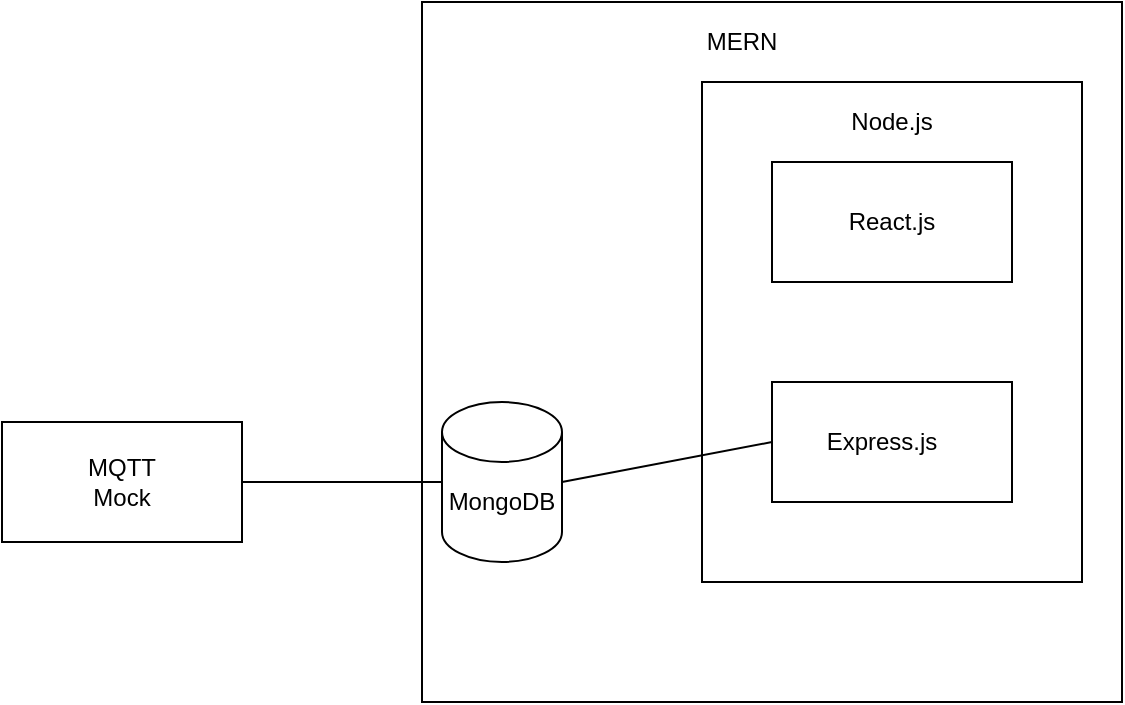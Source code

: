 <mxfile version="14.9.6" type="device"><diagram id="4FWGYBgGyfndmw39Y_TN" name="Page-1"><mxGraphModel dx="868" dy="452" grid="1" gridSize="10" guides="1" tooltips="1" connect="1" arrows="1" fold="1" page="1" pageScale="1" pageWidth="827" pageHeight="1169" math="0" shadow="0"><root><mxCell id="0"/><mxCell id="1" parent="0"/><mxCell id="BD-BD4ofNveB-jqIzGAW-11" value="" style="whiteSpace=wrap;html=1;aspect=fixed;" vertex="1" parent="1"><mxGeometry x="350" width="350" height="350" as="geometry"/></mxCell><mxCell id="BD-BD4ofNveB-jqIzGAW-5" value="" style="rounded=0;whiteSpace=wrap;html=1;" vertex="1" parent="1"><mxGeometry x="490" y="40" width="190" height="250" as="geometry"/></mxCell><mxCell id="BD-BD4ofNveB-jqIzGAW-1" value="" style="rounded=0;whiteSpace=wrap;html=1;" vertex="1" parent="1"><mxGeometry x="140" y="210" width="120" height="60" as="geometry"/></mxCell><mxCell id="BD-BD4ofNveB-jqIzGAW-2" value="" style="rounded=0;whiteSpace=wrap;html=1;" vertex="1" parent="1"><mxGeometry x="525" y="190" width="120" height="60" as="geometry"/></mxCell><mxCell id="BD-BD4ofNveB-jqIzGAW-3" value="" style="shape=cylinder3;whiteSpace=wrap;html=1;boundedLbl=1;backgroundOutline=1;size=15;" vertex="1" parent="1"><mxGeometry x="360" y="200" width="60" height="80" as="geometry"/></mxCell><mxCell id="BD-BD4ofNveB-jqIzGAW-4" value="" style="rounded=0;whiteSpace=wrap;html=1;" vertex="1" parent="1"><mxGeometry x="525" y="80" width="120" height="60" as="geometry"/></mxCell><mxCell id="BD-BD4ofNveB-jqIzGAW-6" value="MQTT Mock" style="text;html=1;strokeColor=none;fillColor=none;align=center;verticalAlign=middle;whiteSpace=wrap;rounded=0;" vertex="1" parent="1"><mxGeometry x="180" y="230" width="40" height="20" as="geometry"/></mxCell><mxCell id="BD-BD4ofNveB-jqIzGAW-7" value="MongoDB" style="text;html=1;strokeColor=none;fillColor=none;align=center;verticalAlign=middle;whiteSpace=wrap;rounded=0;" vertex="1" parent="1"><mxGeometry x="370" y="240" width="40" height="20" as="geometry"/></mxCell><mxCell id="BD-BD4ofNveB-jqIzGAW-8" value="Node.js" style="text;html=1;strokeColor=none;fillColor=none;align=center;verticalAlign=middle;whiteSpace=wrap;rounded=0;" vertex="1" parent="1"><mxGeometry x="565" y="50" width="40" height="20" as="geometry"/></mxCell><mxCell id="BD-BD4ofNveB-jqIzGAW-9" value="React.js" style="text;html=1;strokeColor=none;fillColor=none;align=center;verticalAlign=middle;whiteSpace=wrap;rounded=0;" vertex="1" parent="1"><mxGeometry x="565" y="100" width="40" height="20" as="geometry"/></mxCell><mxCell id="BD-BD4ofNveB-jqIzGAW-10" value="Express.js" style="text;html=1;strokeColor=none;fillColor=none;align=center;verticalAlign=middle;whiteSpace=wrap;rounded=0;" vertex="1" parent="1"><mxGeometry x="560" y="210" width="40" height="20" as="geometry"/></mxCell><mxCell id="BD-BD4ofNveB-jqIzGAW-12" value="MERN" style="text;html=1;strokeColor=none;fillColor=none;align=center;verticalAlign=middle;whiteSpace=wrap;rounded=0;" vertex="1" parent="1"><mxGeometry x="490" y="10" width="40" height="20" as="geometry"/></mxCell><mxCell id="BD-BD4ofNveB-jqIzGAW-13" value="" style="endArrow=none;html=1;entryX=0;entryY=0.5;entryDx=0;entryDy=0;entryPerimeter=0;exitX=1;exitY=0.5;exitDx=0;exitDy=0;" edge="1" parent="1" source="BD-BD4ofNveB-jqIzGAW-1" target="BD-BD4ofNveB-jqIzGAW-3"><mxGeometry width="50" height="50" relative="1" as="geometry"><mxPoint x="270" y="330" as="sourcePoint"/><mxPoint x="320" y="280" as="targetPoint"/></mxGeometry></mxCell><mxCell id="BD-BD4ofNveB-jqIzGAW-14" value="" style="endArrow=none;html=1;entryX=0;entryY=0.5;entryDx=0;entryDy=0;exitX=1;exitY=0.5;exitDx=0;exitDy=0;exitPerimeter=0;" edge="1" parent="1" source="BD-BD4ofNveB-jqIzGAW-3" target="BD-BD4ofNveB-jqIzGAW-2"><mxGeometry width="50" height="50" relative="1" as="geometry"><mxPoint x="200" y="400" as="sourcePoint"/><mxPoint x="250" y="350" as="targetPoint"/></mxGeometry></mxCell></root></mxGraphModel></diagram></mxfile>